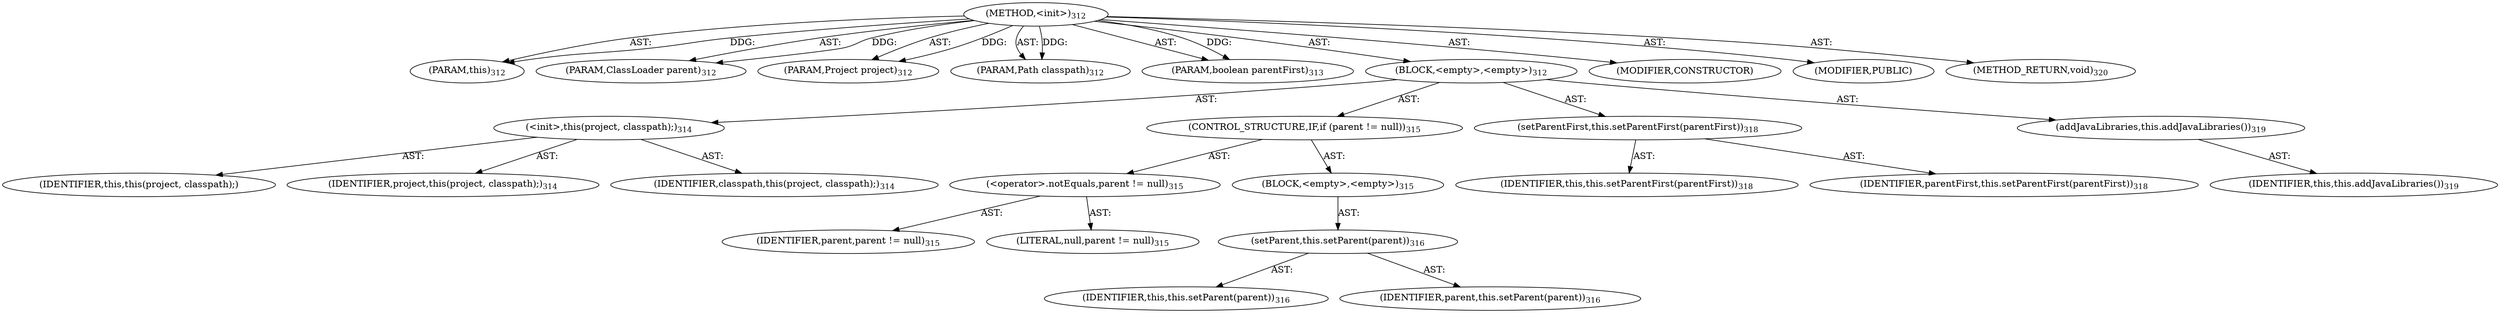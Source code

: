 digraph "&lt;init&gt;" {  
"111669149702" [label = <(METHOD,&lt;init&gt;)<SUB>312</SUB>> ]
"115964117020" [label = <(PARAM,this)<SUB>312</SUB>> ]
"115964117031" [label = <(PARAM,ClassLoader parent)<SUB>312</SUB>> ]
"115964117023" [label = <(PARAM,Project project)<SUB>312</SUB>> ]
"115964117024" [label = <(PARAM,Path classpath)<SUB>312</SUB>> ]
"115964117032" [label = <(PARAM,boolean parentFirst)<SUB>313</SUB>> ]
"25769803785" [label = <(BLOCK,&lt;empty&gt;,&lt;empty&gt;)<SUB>312</SUB>> ]
"30064771072" [label = <(&lt;init&gt;,this(project, classpath);)<SUB>314</SUB>> ]
"68719476810" [label = <(IDENTIFIER,this,this(project, classpath);)> ]
"68719476817" [label = <(IDENTIFIER,project,this(project, classpath);)<SUB>314</SUB>> ]
"68719476818" [label = <(IDENTIFIER,classpath,this(project, classpath);)<SUB>314</SUB>> ]
"47244640259" [label = <(CONTROL_STRUCTURE,IF,if (parent != null))<SUB>315</SUB>> ]
"30064771172" [label = <(&lt;operator&gt;.notEquals,parent != null)<SUB>315</SUB>> ]
"68719476864" [label = <(IDENTIFIER,parent,parent != null)<SUB>315</SUB>> ]
"90194313233" [label = <(LITERAL,null,parent != null)<SUB>315</SUB>> ]
"25769803786" [label = <(BLOCK,&lt;empty&gt;,&lt;empty&gt;)<SUB>315</SUB>> ]
"30064771173" [label = <(setParent,this.setParent(parent))<SUB>316</SUB>> ]
"68719476811" [label = <(IDENTIFIER,this,this.setParent(parent))<SUB>316</SUB>> ]
"68719476865" [label = <(IDENTIFIER,parent,this.setParent(parent))<SUB>316</SUB>> ]
"30064771174" [label = <(setParentFirst,this.setParentFirst(parentFirst))<SUB>318</SUB>> ]
"68719476812" [label = <(IDENTIFIER,this,this.setParentFirst(parentFirst))<SUB>318</SUB>> ]
"68719476866" [label = <(IDENTIFIER,parentFirst,this.setParentFirst(parentFirst))<SUB>318</SUB>> ]
"30064771175" [label = <(addJavaLibraries,this.addJavaLibraries())<SUB>319</SUB>> ]
"68719476813" [label = <(IDENTIFIER,this,this.addJavaLibraries())<SUB>319</SUB>> ]
"133143986209" [label = <(MODIFIER,CONSTRUCTOR)> ]
"133143986210" [label = <(MODIFIER,PUBLIC)> ]
"128849018886" [label = <(METHOD_RETURN,void)<SUB>320</SUB>> ]
  "111669149702" -> "115964117020"  [ label = "AST: "] 
  "111669149702" -> "115964117031"  [ label = "AST: "] 
  "111669149702" -> "115964117023"  [ label = "AST: "] 
  "111669149702" -> "115964117024"  [ label = "AST: "] 
  "111669149702" -> "115964117032"  [ label = "AST: "] 
  "111669149702" -> "25769803785"  [ label = "AST: "] 
  "111669149702" -> "133143986209"  [ label = "AST: "] 
  "111669149702" -> "133143986210"  [ label = "AST: "] 
  "111669149702" -> "128849018886"  [ label = "AST: "] 
  "25769803785" -> "30064771072"  [ label = "AST: "] 
  "25769803785" -> "47244640259"  [ label = "AST: "] 
  "25769803785" -> "30064771174"  [ label = "AST: "] 
  "25769803785" -> "30064771175"  [ label = "AST: "] 
  "30064771072" -> "68719476810"  [ label = "AST: "] 
  "30064771072" -> "68719476817"  [ label = "AST: "] 
  "30064771072" -> "68719476818"  [ label = "AST: "] 
  "47244640259" -> "30064771172"  [ label = "AST: "] 
  "47244640259" -> "25769803786"  [ label = "AST: "] 
  "30064771172" -> "68719476864"  [ label = "AST: "] 
  "30064771172" -> "90194313233"  [ label = "AST: "] 
  "25769803786" -> "30064771173"  [ label = "AST: "] 
  "30064771173" -> "68719476811"  [ label = "AST: "] 
  "30064771173" -> "68719476865"  [ label = "AST: "] 
  "30064771174" -> "68719476812"  [ label = "AST: "] 
  "30064771174" -> "68719476866"  [ label = "AST: "] 
  "30064771175" -> "68719476813"  [ label = "AST: "] 
  "111669149702" -> "115964117020"  [ label = "DDG: "] 
  "111669149702" -> "115964117031"  [ label = "DDG: "] 
  "111669149702" -> "115964117023"  [ label = "DDG: "] 
  "111669149702" -> "115964117024"  [ label = "DDG: "] 
  "111669149702" -> "115964117032"  [ label = "DDG: "] 
}
